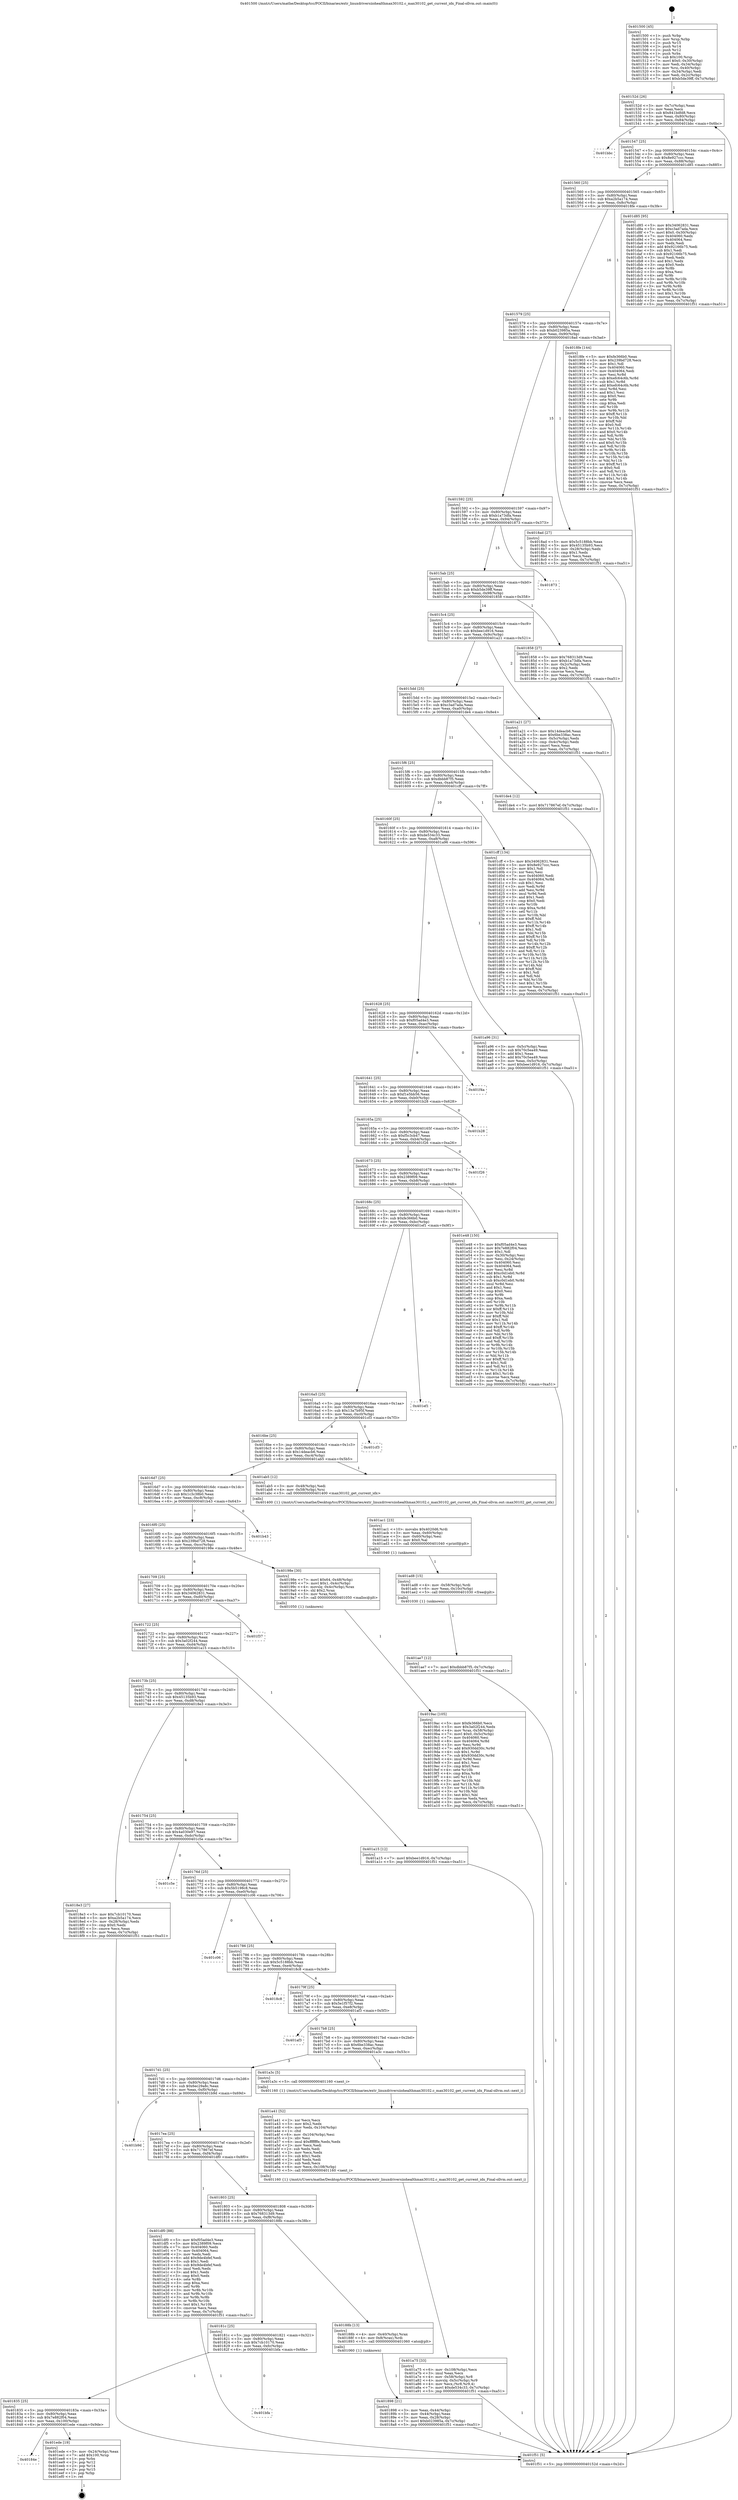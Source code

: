 digraph "0x401500" {
  label = "0x401500 (/mnt/c/Users/mathe/Desktop/tcc/POCII/binaries/extr_linuxdriversiiohealthmax30102.c_max30102_get_current_idx_Final-ollvm.out::main(0))"
  labelloc = "t"
  node[shape=record]

  Entry [label="",width=0.3,height=0.3,shape=circle,fillcolor=black,style=filled]
  "0x40152d" [label="{
     0x40152d [26]\l
     | [instrs]\l
     &nbsp;&nbsp;0x40152d \<+3\>: mov -0x7c(%rbp),%eax\l
     &nbsp;&nbsp;0x401530 \<+2\>: mov %eax,%ecx\l
     &nbsp;&nbsp;0x401532 \<+6\>: sub $0x841bdfd8,%ecx\l
     &nbsp;&nbsp;0x401538 \<+3\>: mov %eax,-0x80(%rbp)\l
     &nbsp;&nbsp;0x40153b \<+6\>: mov %ecx,-0x84(%rbp)\l
     &nbsp;&nbsp;0x401541 \<+6\>: je 0000000000401bbc \<main+0x6bc\>\l
  }"]
  "0x401bbc" [label="{
     0x401bbc\l
  }", style=dashed]
  "0x401547" [label="{
     0x401547 [25]\l
     | [instrs]\l
     &nbsp;&nbsp;0x401547 \<+5\>: jmp 000000000040154c \<main+0x4c\>\l
     &nbsp;&nbsp;0x40154c \<+3\>: mov -0x80(%rbp),%eax\l
     &nbsp;&nbsp;0x40154f \<+5\>: sub $0x8e927ccc,%eax\l
     &nbsp;&nbsp;0x401554 \<+6\>: mov %eax,-0x88(%rbp)\l
     &nbsp;&nbsp;0x40155a \<+6\>: je 0000000000401d85 \<main+0x885\>\l
  }"]
  Exit [label="",width=0.3,height=0.3,shape=circle,fillcolor=black,style=filled,peripheries=2]
  "0x401d85" [label="{
     0x401d85 [95]\l
     | [instrs]\l
     &nbsp;&nbsp;0x401d85 \<+5\>: mov $0x34062831,%eax\l
     &nbsp;&nbsp;0x401d8a \<+5\>: mov $0xc3ad7ada,%ecx\l
     &nbsp;&nbsp;0x401d8f \<+7\>: movl $0x0,-0x30(%rbp)\l
     &nbsp;&nbsp;0x401d96 \<+7\>: mov 0x404060,%edx\l
     &nbsp;&nbsp;0x401d9d \<+7\>: mov 0x404064,%esi\l
     &nbsp;&nbsp;0x401da4 \<+2\>: mov %edx,%edi\l
     &nbsp;&nbsp;0x401da6 \<+6\>: add $0x92166b75,%edi\l
     &nbsp;&nbsp;0x401dac \<+3\>: sub $0x1,%edi\l
     &nbsp;&nbsp;0x401daf \<+6\>: sub $0x92166b75,%edi\l
     &nbsp;&nbsp;0x401db5 \<+3\>: imul %edi,%edx\l
     &nbsp;&nbsp;0x401db8 \<+3\>: and $0x1,%edx\l
     &nbsp;&nbsp;0x401dbb \<+3\>: cmp $0x0,%edx\l
     &nbsp;&nbsp;0x401dbe \<+4\>: sete %r8b\l
     &nbsp;&nbsp;0x401dc2 \<+3\>: cmp $0xa,%esi\l
     &nbsp;&nbsp;0x401dc5 \<+4\>: setl %r9b\l
     &nbsp;&nbsp;0x401dc9 \<+3\>: mov %r8b,%r10b\l
     &nbsp;&nbsp;0x401dcc \<+3\>: and %r9b,%r10b\l
     &nbsp;&nbsp;0x401dcf \<+3\>: xor %r9b,%r8b\l
     &nbsp;&nbsp;0x401dd2 \<+3\>: or %r8b,%r10b\l
     &nbsp;&nbsp;0x401dd5 \<+4\>: test $0x1,%r10b\l
     &nbsp;&nbsp;0x401dd9 \<+3\>: cmovne %ecx,%eax\l
     &nbsp;&nbsp;0x401ddc \<+3\>: mov %eax,-0x7c(%rbp)\l
     &nbsp;&nbsp;0x401ddf \<+5\>: jmp 0000000000401f51 \<main+0xa51\>\l
  }"]
  "0x401560" [label="{
     0x401560 [25]\l
     | [instrs]\l
     &nbsp;&nbsp;0x401560 \<+5\>: jmp 0000000000401565 \<main+0x65\>\l
     &nbsp;&nbsp;0x401565 \<+3\>: mov -0x80(%rbp),%eax\l
     &nbsp;&nbsp;0x401568 \<+5\>: sub $0xa2b5a174,%eax\l
     &nbsp;&nbsp;0x40156d \<+6\>: mov %eax,-0x8c(%rbp)\l
     &nbsp;&nbsp;0x401573 \<+6\>: je 00000000004018fe \<main+0x3fe\>\l
  }"]
  "0x40184e" [label="{
     0x40184e\l
  }", style=dashed]
  "0x4018fe" [label="{
     0x4018fe [144]\l
     | [instrs]\l
     &nbsp;&nbsp;0x4018fe \<+5\>: mov $0xfe366b0,%eax\l
     &nbsp;&nbsp;0x401903 \<+5\>: mov $0x239bd728,%ecx\l
     &nbsp;&nbsp;0x401908 \<+2\>: mov $0x1,%dl\l
     &nbsp;&nbsp;0x40190a \<+7\>: mov 0x404060,%esi\l
     &nbsp;&nbsp;0x401911 \<+7\>: mov 0x404064,%edi\l
     &nbsp;&nbsp;0x401918 \<+3\>: mov %esi,%r8d\l
     &nbsp;&nbsp;0x40191b \<+7\>: sub $0xefc64c6b,%r8d\l
     &nbsp;&nbsp;0x401922 \<+4\>: sub $0x1,%r8d\l
     &nbsp;&nbsp;0x401926 \<+7\>: add $0xefc64c6b,%r8d\l
     &nbsp;&nbsp;0x40192d \<+4\>: imul %r8d,%esi\l
     &nbsp;&nbsp;0x401931 \<+3\>: and $0x1,%esi\l
     &nbsp;&nbsp;0x401934 \<+3\>: cmp $0x0,%esi\l
     &nbsp;&nbsp;0x401937 \<+4\>: sete %r9b\l
     &nbsp;&nbsp;0x40193b \<+3\>: cmp $0xa,%edi\l
     &nbsp;&nbsp;0x40193e \<+4\>: setl %r10b\l
     &nbsp;&nbsp;0x401942 \<+3\>: mov %r9b,%r11b\l
     &nbsp;&nbsp;0x401945 \<+4\>: xor $0xff,%r11b\l
     &nbsp;&nbsp;0x401949 \<+3\>: mov %r10b,%bl\l
     &nbsp;&nbsp;0x40194c \<+3\>: xor $0xff,%bl\l
     &nbsp;&nbsp;0x40194f \<+3\>: xor $0x0,%dl\l
     &nbsp;&nbsp;0x401952 \<+3\>: mov %r11b,%r14b\l
     &nbsp;&nbsp;0x401955 \<+4\>: and $0x0,%r14b\l
     &nbsp;&nbsp;0x401959 \<+3\>: and %dl,%r9b\l
     &nbsp;&nbsp;0x40195c \<+3\>: mov %bl,%r15b\l
     &nbsp;&nbsp;0x40195f \<+4\>: and $0x0,%r15b\l
     &nbsp;&nbsp;0x401963 \<+3\>: and %dl,%r10b\l
     &nbsp;&nbsp;0x401966 \<+3\>: or %r9b,%r14b\l
     &nbsp;&nbsp;0x401969 \<+3\>: or %r10b,%r15b\l
     &nbsp;&nbsp;0x40196c \<+3\>: xor %r15b,%r14b\l
     &nbsp;&nbsp;0x40196f \<+3\>: or %bl,%r11b\l
     &nbsp;&nbsp;0x401972 \<+4\>: xor $0xff,%r11b\l
     &nbsp;&nbsp;0x401976 \<+3\>: or $0x0,%dl\l
     &nbsp;&nbsp;0x401979 \<+3\>: and %dl,%r11b\l
     &nbsp;&nbsp;0x40197c \<+3\>: or %r11b,%r14b\l
     &nbsp;&nbsp;0x40197f \<+4\>: test $0x1,%r14b\l
     &nbsp;&nbsp;0x401983 \<+3\>: cmovne %ecx,%eax\l
     &nbsp;&nbsp;0x401986 \<+3\>: mov %eax,-0x7c(%rbp)\l
     &nbsp;&nbsp;0x401989 \<+5\>: jmp 0000000000401f51 \<main+0xa51\>\l
  }"]
  "0x401579" [label="{
     0x401579 [25]\l
     | [instrs]\l
     &nbsp;&nbsp;0x401579 \<+5\>: jmp 000000000040157e \<main+0x7e\>\l
     &nbsp;&nbsp;0x40157e \<+3\>: mov -0x80(%rbp),%eax\l
     &nbsp;&nbsp;0x401581 \<+5\>: sub $0xb023985a,%eax\l
     &nbsp;&nbsp;0x401586 \<+6\>: mov %eax,-0x90(%rbp)\l
     &nbsp;&nbsp;0x40158c \<+6\>: je 00000000004018ad \<main+0x3ad\>\l
  }"]
  "0x401ede" [label="{
     0x401ede [19]\l
     | [instrs]\l
     &nbsp;&nbsp;0x401ede \<+3\>: mov -0x24(%rbp),%eax\l
     &nbsp;&nbsp;0x401ee1 \<+7\>: add $0x100,%rsp\l
     &nbsp;&nbsp;0x401ee8 \<+1\>: pop %rbx\l
     &nbsp;&nbsp;0x401ee9 \<+2\>: pop %r12\l
     &nbsp;&nbsp;0x401eeb \<+2\>: pop %r14\l
     &nbsp;&nbsp;0x401eed \<+2\>: pop %r15\l
     &nbsp;&nbsp;0x401eef \<+1\>: pop %rbp\l
     &nbsp;&nbsp;0x401ef0 \<+1\>: ret\l
  }"]
  "0x4018ad" [label="{
     0x4018ad [27]\l
     | [instrs]\l
     &nbsp;&nbsp;0x4018ad \<+5\>: mov $0x5c5188bb,%eax\l
     &nbsp;&nbsp;0x4018b2 \<+5\>: mov $0x45135b93,%ecx\l
     &nbsp;&nbsp;0x4018b7 \<+3\>: mov -0x28(%rbp),%edx\l
     &nbsp;&nbsp;0x4018ba \<+3\>: cmp $0x1,%edx\l
     &nbsp;&nbsp;0x4018bd \<+3\>: cmovl %ecx,%eax\l
     &nbsp;&nbsp;0x4018c0 \<+3\>: mov %eax,-0x7c(%rbp)\l
     &nbsp;&nbsp;0x4018c3 \<+5\>: jmp 0000000000401f51 \<main+0xa51\>\l
  }"]
  "0x401592" [label="{
     0x401592 [25]\l
     | [instrs]\l
     &nbsp;&nbsp;0x401592 \<+5\>: jmp 0000000000401597 \<main+0x97\>\l
     &nbsp;&nbsp;0x401597 \<+3\>: mov -0x80(%rbp),%eax\l
     &nbsp;&nbsp;0x40159a \<+5\>: sub $0xb1a73dfa,%eax\l
     &nbsp;&nbsp;0x40159f \<+6\>: mov %eax,-0x94(%rbp)\l
     &nbsp;&nbsp;0x4015a5 \<+6\>: je 0000000000401873 \<main+0x373\>\l
  }"]
  "0x401835" [label="{
     0x401835 [25]\l
     | [instrs]\l
     &nbsp;&nbsp;0x401835 \<+5\>: jmp 000000000040183a \<main+0x33a\>\l
     &nbsp;&nbsp;0x40183a \<+3\>: mov -0x80(%rbp),%eax\l
     &nbsp;&nbsp;0x40183d \<+5\>: sub $0x7e882f04,%eax\l
     &nbsp;&nbsp;0x401842 \<+6\>: mov %eax,-0x100(%rbp)\l
     &nbsp;&nbsp;0x401848 \<+6\>: je 0000000000401ede \<main+0x9de\>\l
  }"]
  "0x401873" [label="{
     0x401873\l
  }", style=dashed]
  "0x4015ab" [label="{
     0x4015ab [25]\l
     | [instrs]\l
     &nbsp;&nbsp;0x4015ab \<+5\>: jmp 00000000004015b0 \<main+0xb0\>\l
     &nbsp;&nbsp;0x4015b0 \<+3\>: mov -0x80(%rbp),%eax\l
     &nbsp;&nbsp;0x4015b3 \<+5\>: sub $0xb5de39ff,%eax\l
     &nbsp;&nbsp;0x4015b8 \<+6\>: mov %eax,-0x98(%rbp)\l
     &nbsp;&nbsp;0x4015be \<+6\>: je 0000000000401858 \<main+0x358\>\l
  }"]
  "0x401bfa" [label="{
     0x401bfa\l
  }", style=dashed]
  "0x401858" [label="{
     0x401858 [27]\l
     | [instrs]\l
     &nbsp;&nbsp;0x401858 \<+5\>: mov $0x768313d9,%eax\l
     &nbsp;&nbsp;0x40185d \<+5\>: mov $0xb1a73dfa,%ecx\l
     &nbsp;&nbsp;0x401862 \<+3\>: mov -0x2c(%rbp),%edx\l
     &nbsp;&nbsp;0x401865 \<+3\>: cmp $0x2,%edx\l
     &nbsp;&nbsp;0x401868 \<+3\>: cmovne %ecx,%eax\l
     &nbsp;&nbsp;0x40186b \<+3\>: mov %eax,-0x7c(%rbp)\l
     &nbsp;&nbsp;0x40186e \<+5\>: jmp 0000000000401f51 \<main+0xa51\>\l
  }"]
  "0x4015c4" [label="{
     0x4015c4 [25]\l
     | [instrs]\l
     &nbsp;&nbsp;0x4015c4 \<+5\>: jmp 00000000004015c9 \<main+0xc9\>\l
     &nbsp;&nbsp;0x4015c9 \<+3\>: mov -0x80(%rbp),%eax\l
     &nbsp;&nbsp;0x4015cc \<+5\>: sub $0xbee1d916,%eax\l
     &nbsp;&nbsp;0x4015d1 \<+6\>: mov %eax,-0x9c(%rbp)\l
     &nbsp;&nbsp;0x4015d7 \<+6\>: je 0000000000401a21 \<main+0x521\>\l
  }"]
  "0x401f51" [label="{
     0x401f51 [5]\l
     | [instrs]\l
     &nbsp;&nbsp;0x401f51 \<+5\>: jmp 000000000040152d \<main+0x2d\>\l
  }"]
  "0x401500" [label="{
     0x401500 [45]\l
     | [instrs]\l
     &nbsp;&nbsp;0x401500 \<+1\>: push %rbp\l
     &nbsp;&nbsp;0x401501 \<+3\>: mov %rsp,%rbp\l
     &nbsp;&nbsp;0x401504 \<+2\>: push %r15\l
     &nbsp;&nbsp;0x401506 \<+2\>: push %r14\l
     &nbsp;&nbsp;0x401508 \<+2\>: push %r12\l
     &nbsp;&nbsp;0x40150a \<+1\>: push %rbx\l
     &nbsp;&nbsp;0x40150b \<+7\>: sub $0x100,%rsp\l
     &nbsp;&nbsp;0x401512 \<+7\>: movl $0x0,-0x30(%rbp)\l
     &nbsp;&nbsp;0x401519 \<+3\>: mov %edi,-0x34(%rbp)\l
     &nbsp;&nbsp;0x40151c \<+4\>: mov %rsi,-0x40(%rbp)\l
     &nbsp;&nbsp;0x401520 \<+3\>: mov -0x34(%rbp),%edi\l
     &nbsp;&nbsp;0x401523 \<+3\>: mov %edi,-0x2c(%rbp)\l
     &nbsp;&nbsp;0x401526 \<+7\>: movl $0xb5de39ff,-0x7c(%rbp)\l
  }"]
  "0x401ae7" [label="{
     0x401ae7 [12]\l
     | [instrs]\l
     &nbsp;&nbsp;0x401ae7 \<+7\>: movl $0xdbbb87f5,-0x7c(%rbp)\l
     &nbsp;&nbsp;0x401aee \<+5\>: jmp 0000000000401f51 \<main+0xa51\>\l
  }"]
  "0x401a21" [label="{
     0x401a21 [27]\l
     | [instrs]\l
     &nbsp;&nbsp;0x401a21 \<+5\>: mov $0x14deacb6,%eax\l
     &nbsp;&nbsp;0x401a26 \<+5\>: mov $0x6be338ac,%ecx\l
     &nbsp;&nbsp;0x401a2b \<+3\>: mov -0x5c(%rbp),%edx\l
     &nbsp;&nbsp;0x401a2e \<+3\>: cmp -0x4c(%rbp),%edx\l
     &nbsp;&nbsp;0x401a31 \<+3\>: cmovl %ecx,%eax\l
     &nbsp;&nbsp;0x401a34 \<+3\>: mov %eax,-0x7c(%rbp)\l
     &nbsp;&nbsp;0x401a37 \<+5\>: jmp 0000000000401f51 \<main+0xa51\>\l
  }"]
  "0x4015dd" [label="{
     0x4015dd [25]\l
     | [instrs]\l
     &nbsp;&nbsp;0x4015dd \<+5\>: jmp 00000000004015e2 \<main+0xe2\>\l
     &nbsp;&nbsp;0x4015e2 \<+3\>: mov -0x80(%rbp),%eax\l
     &nbsp;&nbsp;0x4015e5 \<+5\>: sub $0xc3ad7ada,%eax\l
     &nbsp;&nbsp;0x4015ea \<+6\>: mov %eax,-0xa0(%rbp)\l
     &nbsp;&nbsp;0x4015f0 \<+6\>: je 0000000000401de4 \<main+0x8e4\>\l
  }"]
  "0x401ad8" [label="{
     0x401ad8 [15]\l
     | [instrs]\l
     &nbsp;&nbsp;0x401ad8 \<+4\>: mov -0x58(%rbp),%rdi\l
     &nbsp;&nbsp;0x401adc \<+6\>: mov %eax,-0x10c(%rbp)\l
     &nbsp;&nbsp;0x401ae2 \<+5\>: call 0000000000401030 \<free@plt\>\l
     | [calls]\l
     &nbsp;&nbsp;0x401030 \{1\} (unknown)\l
  }"]
  "0x401de4" [label="{
     0x401de4 [12]\l
     | [instrs]\l
     &nbsp;&nbsp;0x401de4 \<+7\>: movl $0x717867ef,-0x7c(%rbp)\l
     &nbsp;&nbsp;0x401deb \<+5\>: jmp 0000000000401f51 \<main+0xa51\>\l
  }"]
  "0x4015f6" [label="{
     0x4015f6 [25]\l
     | [instrs]\l
     &nbsp;&nbsp;0x4015f6 \<+5\>: jmp 00000000004015fb \<main+0xfb\>\l
     &nbsp;&nbsp;0x4015fb \<+3\>: mov -0x80(%rbp),%eax\l
     &nbsp;&nbsp;0x4015fe \<+5\>: sub $0xdbbb87f5,%eax\l
     &nbsp;&nbsp;0x401603 \<+6\>: mov %eax,-0xa4(%rbp)\l
     &nbsp;&nbsp;0x401609 \<+6\>: je 0000000000401cff \<main+0x7ff\>\l
  }"]
  "0x401ac1" [label="{
     0x401ac1 [23]\l
     | [instrs]\l
     &nbsp;&nbsp;0x401ac1 \<+10\>: movabs $0x4020d6,%rdi\l
     &nbsp;&nbsp;0x401acb \<+3\>: mov %eax,-0x60(%rbp)\l
     &nbsp;&nbsp;0x401ace \<+3\>: mov -0x60(%rbp),%esi\l
     &nbsp;&nbsp;0x401ad1 \<+2\>: mov $0x0,%al\l
     &nbsp;&nbsp;0x401ad3 \<+5\>: call 0000000000401040 \<printf@plt\>\l
     | [calls]\l
     &nbsp;&nbsp;0x401040 \{1\} (unknown)\l
  }"]
  "0x401cff" [label="{
     0x401cff [134]\l
     | [instrs]\l
     &nbsp;&nbsp;0x401cff \<+5\>: mov $0x34062831,%eax\l
     &nbsp;&nbsp;0x401d04 \<+5\>: mov $0x8e927ccc,%ecx\l
     &nbsp;&nbsp;0x401d09 \<+2\>: mov $0x1,%dl\l
     &nbsp;&nbsp;0x401d0b \<+2\>: xor %esi,%esi\l
     &nbsp;&nbsp;0x401d0d \<+7\>: mov 0x404060,%edi\l
     &nbsp;&nbsp;0x401d14 \<+8\>: mov 0x404064,%r8d\l
     &nbsp;&nbsp;0x401d1c \<+3\>: sub $0x1,%esi\l
     &nbsp;&nbsp;0x401d1f \<+3\>: mov %edi,%r9d\l
     &nbsp;&nbsp;0x401d22 \<+3\>: add %esi,%r9d\l
     &nbsp;&nbsp;0x401d25 \<+4\>: imul %r9d,%edi\l
     &nbsp;&nbsp;0x401d29 \<+3\>: and $0x1,%edi\l
     &nbsp;&nbsp;0x401d2c \<+3\>: cmp $0x0,%edi\l
     &nbsp;&nbsp;0x401d2f \<+4\>: sete %r10b\l
     &nbsp;&nbsp;0x401d33 \<+4\>: cmp $0xa,%r8d\l
     &nbsp;&nbsp;0x401d37 \<+4\>: setl %r11b\l
     &nbsp;&nbsp;0x401d3b \<+3\>: mov %r10b,%bl\l
     &nbsp;&nbsp;0x401d3e \<+3\>: xor $0xff,%bl\l
     &nbsp;&nbsp;0x401d41 \<+3\>: mov %r11b,%r14b\l
     &nbsp;&nbsp;0x401d44 \<+4\>: xor $0xff,%r14b\l
     &nbsp;&nbsp;0x401d48 \<+3\>: xor $0x1,%dl\l
     &nbsp;&nbsp;0x401d4b \<+3\>: mov %bl,%r15b\l
     &nbsp;&nbsp;0x401d4e \<+4\>: and $0xff,%r15b\l
     &nbsp;&nbsp;0x401d52 \<+3\>: and %dl,%r10b\l
     &nbsp;&nbsp;0x401d55 \<+3\>: mov %r14b,%r12b\l
     &nbsp;&nbsp;0x401d58 \<+4\>: and $0xff,%r12b\l
     &nbsp;&nbsp;0x401d5c \<+3\>: and %dl,%r11b\l
     &nbsp;&nbsp;0x401d5f \<+3\>: or %r10b,%r15b\l
     &nbsp;&nbsp;0x401d62 \<+3\>: or %r11b,%r12b\l
     &nbsp;&nbsp;0x401d65 \<+3\>: xor %r12b,%r15b\l
     &nbsp;&nbsp;0x401d68 \<+3\>: or %r14b,%bl\l
     &nbsp;&nbsp;0x401d6b \<+3\>: xor $0xff,%bl\l
     &nbsp;&nbsp;0x401d6e \<+3\>: or $0x1,%dl\l
     &nbsp;&nbsp;0x401d71 \<+2\>: and %dl,%bl\l
     &nbsp;&nbsp;0x401d73 \<+3\>: or %bl,%r15b\l
     &nbsp;&nbsp;0x401d76 \<+4\>: test $0x1,%r15b\l
     &nbsp;&nbsp;0x401d7a \<+3\>: cmovne %ecx,%eax\l
     &nbsp;&nbsp;0x401d7d \<+3\>: mov %eax,-0x7c(%rbp)\l
     &nbsp;&nbsp;0x401d80 \<+5\>: jmp 0000000000401f51 \<main+0xa51\>\l
  }"]
  "0x40160f" [label="{
     0x40160f [25]\l
     | [instrs]\l
     &nbsp;&nbsp;0x40160f \<+5\>: jmp 0000000000401614 \<main+0x114\>\l
     &nbsp;&nbsp;0x401614 \<+3\>: mov -0x80(%rbp),%eax\l
     &nbsp;&nbsp;0x401617 \<+5\>: sub $0xde534c33,%eax\l
     &nbsp;&nbsp;0x40161c \<+6\>: mov %eax,-0xa8(%rbp)\l
     &nbsp;&nbsp;0x401622 \<+6\>: je 0000000000401a96 \<main+0x596\>\l
  }"]
  "0x401a75" [label="{
     0x401a75 [33]\l
     | [instrs]\l
     &nbsp;&nbsp;0x401a75 \<+6\>: mov -0x108(%rbp),%ecx\l
     &nbsp;&nbsp;0x401a7b \<+3\>: imul %eax,%ecx\l
     &nbsp;&nbsp;0x401a7e \<+4\>: mov -0x58(%rbp),%r8\l
     &nbsp;&nbsp;0x401a82 \<+4\>: movslq -0x5c(%rbp),%r9\l
     &nbsp;&nbsp;0x401a86 \<+4\>: mov %ecx,(%r8,%r9,4)\l
     &nbsp;&nbsp;0x401a8a \<+7\>: movl $0xde534c33,-0x7c(%rbp)\l
     &nbsp;&nbsp;0x401a91 \<+5\>: jmp 0000000000401f51 \<main+0xa51\>\l
  }"]
  "0x401a96" [label="{
     0x401a96 [31]\l
     | [instrs]\l
     &nbsp;&nbsp;0x401a96 \<+3\>: mov -0x5c(%rbp),%eax\l
     &nbsp;&nbsp;0x401a99 \<+5\>: sub $0x70c5ea49,%eax\l
     &nbsp;&nbsp;0x401a9e \<+3\>: add $0x1,%eax\l
     &nbsp;&nbsp;0x401aa1 \<+5\>: add $0x70c5ea49,%eax\l
     &nbsp;&nbsp;0x401aa6 \<+3\>: mov %eax,-0x5c(%rbp)\l
     &nbsp;&nbsp;0x401aa9 \<+7\>: movl $0xbee1d916,-0x7c(%rbp)\l
     &nbsp;&nbsp;0x401ab0 \<+5\>: jmp 0000000000401f51 \<main+0xa51\>\l
  }"]
  "0x401628" [label="{
     0x401628 [25]\l
     | [instrs]\l
     &nbsp;&nbsp;0x401628 \<+5\>: jmp 000000000040162d \<main+0x12d\>\l
     &nbsp;&nbsp;0x40162d \<+3\>: mov -0x80(%rbp),%eax\l
     &nbsp;&nbsp;0x401630 \<+5\>: sub $0xf05ad4e3,%eax\l
     &nbsp;&nbsp;0x401635 \<+6\>: mov %eax,-0xac(%rbp)\l
     &nbsp;&nbsp;0x40163b \<+6\>: je 0000000000401f4a \<main+0xa4a\>\l
  }"]
  "0x401a41" [label="{
     0x401a41 [52]\l
     | [instrs]\l
     &nbsp;&nbsp;0x401a41 \<+2\>: xor %ecx,%ecx\l
     &nbsp;&nbsp;0x401a43 \<+5\>: mov $0x2,%edx\l
     &nbsp;&nbsp;0x401a48 \<+6\>: mov %edx,-0x104(%rbp)\l
     &nbsp;&nbsp;0x401a4e \<+1\>: cltd\l
     &nbsp;&nbsp;0x401a4f \<+6\>: mov -0x104(%rbp),%esi\l
     &nbsp;&nbsp;0x401a55 \<+2\>: idiv %esi\l
     &nbsp;&nbsp;0x401a57 \<+6\>: imul $0xfffffffe,%edx,%edx\l
     &nbsp;&nbsp;0x401a5d \<+2\>: mov %ecx,%edi\l
     &nbsp;&nbsp;0x401a5f \<+2\>: sub %edx,%edi\l
     &nbsp;&nbsp;0x401a61 \<+2\>: mov %ecx,%edx\l
     &nbsp;&nbsp;0x401a63 \<+3\>: sub $0x1,%edx\l
     &nbsp;&nbsp;0x401a66 \<+2\>: add %edx,%edi\l
     &nbsp;&nbsp;0x401a68 \<+2\>: sub %edi,%ecx\l
     &nbsp;&nbsp;0x401a6a \<+6\>: mov %ecx,-0x108(%rbp)\l
     &nbsp;&nbsp;0x401a70 \<+5\>: call 0000000000401160 \<next_i\>\l
     | [calls]\l
     &nbsp;&nbsp;0x401160 \{1\} (/mnt/c/Users/mathe/Desktop/tcc/POCII/binaries/extr_linuxdriversiiohealthmax30102.c_max30102_get_current_idx_Final-ollvm.out::next_i)\l
  }"]
  "0x401f4a" [label="{
     0x401f4a\l
  }", style=dashed]
  "0x401641" [label="{
     0x401641 [25]\l
     | [instrs]\l
     &nbsp;&nbsp;0x401641 \<+5\>: jmp 0000000000401646 \<main+0x146\>\l
     &nbsp;&nbsp;0x401646 \<+3\>: mov -0x80(%rbp),%eax\l
     &nbsp;&nbsp;0x401649 \<+5\>: sub $0xf1e5bb56,%eax\l
     &nbsp;&nbsp;0x40164e \<+6\>: mov %eax,-0xb0(%rbp)\l
     &nbsp;&nbsp;0x401654 \<+6\>: je 0000000000401b28 \<main+0x628\>\l
  }"]
  "0x4019ac" [label="{
     0x4019ac [105]\l
     | [instrs]\l
     &nbsp;&nbsp;0x4019ac \<+5\>: mov $0xfe366b0,%ecx\l
     &nbsp;&nbsp;0x4019b1 \<+5\>: mov $0x3a02f244,%edx\l
     &nbsp;&nbsp;0x4019b6 \<+4\>: mov %rax,-0x58(%rbp)\l
     &nbsp;&nbsp;0x4019ba \<+7\>: movl $0x0,-0x5c(%rbp)\l
     &nbsp;&nbsp;0x4019c1 \<+7\>: mov 0x404060,%esi\l
     &nbsp;&nbsp;0x4019c8 \<+8\>: mov 0x404064,%r8d\l
     &nbsp;&nbsp;0x4019d0 \<+3\>: mov %esi,%r9d\l
     &nbsp;&nbsp;0x4019d3 \<+7\>: add $0x930dd30c,%r9d\l
     &nbsp;&nbsp;0x4019da \<+4\>: sub $0x1,%r9d\l
     &nbsp;&nbsp;0x4019de \<+7\>: sub $0x930dd30c,%r9d\l
     &nbsp;&nbsp;0x4019e5 \<+4\>: imul %r9d,%esi\l
     &nbsp;&nbsp;0x4019e9 \<+3\>: and $0x1,%esi\l
     &nbsp;&nbsp;0x4019ec \<+3\>: cmp $0x0,%esi\l
     &nbsp;&nbsp;0x4019ef \<+4\>: sete %r10b\l
     &nbsp;&nbsp;0x4019f3 \<+4\>: cmp $0xa,%r8d\l
     &nbsp;&nbsp;0x4019f7 \<+4\>: setl %r11b\l
     &nbsp;&nbsp;0x4019fb \<+3\>: mov %r10b,%bl\l
     &nbsp;&nbsp;0x4019fe \<+3\>: and %r11b,%bl\l
     &nbsp;&nbsp;0x401a01 \<+3\>: xor %r11b,%r10b\l
     &nbsp;&nbsp;0x401a04 \<+3\>: or %r10b,%bl\l
     &nbsp;&nbsp;0x401a07 \<+3\>: test $0x1,%bl\l
     &nbsp;&nbsp;0x401a0a \<+3\>: cmovne %edx,%ecx\l
     &nbsp;&nbsp;0x401a0d \<+3\>: mov %ecx,-0x7c(%rbp)\l
     &nbsp;&nbsp;0x401a10 \<+5\>: jmp 0000000000401f51 \<main+0xa51\>\l
  }"]
  "0x401b28" [label="{
     0x401b28\l
  }", style=dashed]
  "0x40165a" [label="{
     0x40165a [25]\l
     | [instrs]\l
     &nbsp;&nbsp;0x40165a \<+5\>: jmp 000000000040165f \<main+0x15f\>\l
     &nbsp;&nbsp;0x40165f \<+3\>: mov -0x80(%rbp),%eax\l
     &nbsp;&nbsp;0x401662 \<+5\>: sub $0xf5c3cb47,%eax\l
     &nbsp;&nbsp;0x401667 \<+6\>: mov %eax,-0xb4(%rbp)\l
     &nbsp;&nbsp;0x40166d \<+6\>: je 0000000000401f26 \<main+0xa26\>\l
  }"]
  "0x401898" [label="{
     0x401898 [21]\l
     | [instrs]\l
     &nbsp;&nbsp;0x401898 \<+3\>: mov %eax,-0x44(%rbp)\l
     &nbsp;&nbsp;0x40189b \<+3\>: mov -0x44(%rbp),%eax\l
     &nbsp;&nbsp;0x40189e \<+3\>: mov %eax,-0x28(%rbp)\l
     &nbsp;&nbsp;0x4018a1 \<+7\>: movl $0xb023985a,-0x7c(%rbp)\l
     &nbsp;&nbsp;0x4018a8 \<+5\>: jmp 0000000000401f51 \<main+0xa51\>\l
  }"]
  "0x401f26" [label="{
     0x401f26\l
  }", style=dashed]
  "0x401673" [label="{
     0x401673 [25]\l
     | [instrs]\l
     &nbsp;&nbsp;0x401673 \<+5\>: jmp 0000000000401678 \<main+0x178\>\l
     &nbsp;&nbsp;0x401678 \<+3\>: mov -0x80(%rbp),%eax\l
     &nbsp;&nbsp;0x40167b \<+5\>: sub $0x2389f09,%eax\l
     &nbsp;&nbsp;0x401680 \<+6\>: mov %eax,-0xb8(%rbp)\l
     &nbsp;&nbsp;0x401686 \<+6\>: je 0000000000401e48 \<main+0x948\>\l
  }"]
  "0x40181c" [label="{
     0x40181c [25]\l
     | [instrs]\l
     &nbsp;&nbsp;0x40181c \<+5\>: jmp 0000000000401821 \<main+0x321\>\l
     &nbsp;&nbsp;0x401821 \<+3\>: mov -0x80(%rbp),%eax\l
     &nbsp;&nbsp;0x401824 \<+5\>: sub $0x7cb10170,%eax\l
     &nbsp;&nbsp;0x401829 \<+6\>: mov %eax,-0xfc(%rbp)\l
     &nbsp;&nbsp;0x40182f \<+6\>: je 0000000000401bfa \<main+0x6fa\>\l
  }"]
  "0x401e48" [label="{
     0x401e48 [150]\l
     | [instrs]\l
     &nbsp;&nbsp;0x401e48 \<+5\>: mov $0xf05ad4e3,%eax\l
     &nbsp;&nbsp;0x401e4d \<+5\>: mov $0x7e882f04,%ecx\l
     &nbsp;&nbsp;0x401e52 \<+2\>: mov $0x1,%dl\l
     &nbsp;&nbsp;0x401e54 \<+3\>: mov -0x30(%rbp),%esi\l
     &nbsp;&nbsp;0x401e57 \<+3\>: mov %esi,-0x24(%rbp)\l
     &nbsp;&nbsp;0x401e5a \<+7\>: mov 0x404060,%esi\l
     &nbsp;&nbsp;0x401e61 \<+7\>: mov 0x404064,%edi\l
     &nbsp;&nbsp;0x401e68 \<+3\>: mov %esi,%r8d\l
     &nbsp;&nbsp;0x401e6b \<+7\>: add $0xc0d1eb0,%r8d\l
     &nbsp;&nbsp;0x401e72 \<+4\>: sub $0x1,%r8d\l
     &nbsp;&nbsp;0x401e76 \<+7\>: sub $0xc0d1eb0,%r8d\l
     &nbsp;&nbsp;0x401e7d \<+4\>: imul %r8d,%esi\l
     &nbsp;&nbsp;0x401e81 \<+3\>: and $0x1,%esi\l
     &nbsp;&nbsp;0x401e84 \<+3\>: cmp $0x0,%esi\l
     &nbsp;&nbsp;0x401e87 \<+4\>: sete %r9b\l
     &nbsp;&nbsp;0x401e8b \<+3\>: cmp $0xa,%edi\l
     &nbsp;&nbsp;0x401e8e \<+4\>: setl %r10b\l
     &nbsp;&nbsp;0x401e92 \<+3\>: mov %r9b,%r11b\l
     &nbsp;&nbsp;0x401e95 \<+4\>: xor $0xff,%r11b\l
     &nbsp;&nbsp;0x401e99 \<+3\>: mov %r10b,%bl\l
     &nbsp;&nbsp;0x401e9c \<+3\>: xor $0xff,%bl\l
     &nbsp;&nbsp;0x401e9f \<+3\>: xor $0x1,%dl\l
     &nbsp;&nbsp;0x401ea2 \<+3\>: mov %r11b,%r14b\l
     &nbsp;&nbsp;0x401ea5 \<+4\>: and $0xff,%r14b\l
     &nbsp;&nbsp;0x401ea9 \<+3\>: and %dl,%r9b\l
     &nbsp;&nbsp;0x401eac \<+3\>: mov %bl,%r15b\l
     &nbsp;&nbsp;0x401eaf \<+4\>: and $0xff,%r15b\l
     &nbsp;&nbsp;0x401eb3 \<+3\>: and %dl,%r10b\l
     &nbsp;&nbsp;0x401eb6 \<+3\>: or %r9b,%r14b\l
     &nbsp;&nbsp;0x401eb9 \<+3\>: or %r10b,%r15b\l
     &nbsp;&nbsp;0x401ebc \<+3\>: xor %r15b,%r14b\l
     &nbsp;&nbsp;0x401ebf \<+3\>: or %bl,%r11b\l
     &nbsp;&nbsp;0x401ec2 \<+4\>: xor $0xff,%r11b\l
     &nbsp;&nbsp;0x401ec6 \<+3\>: or $0x1,%dl\l
     &nbsp;&nbsp;0x401ec9 \<+3\>: and %dl,%r11b\l
     &nbsp;&nbsp;0x401ecc \<+3\>: or %r11b,%r14b\l
     &nbsp;&nbsp;0x401ecf \<+4\>: test $0x1,%r14b\l
     &nbsp;&nbsp;0x401ed3 \<+3\>: cmovne %ecx,%eax\l
     &nbsp;&nbsp;0x401ed6 \<+3\>: mov %eax,-0x7c(%rbp)\l
     &nbsp;&nbsp;0x401ed9 \<+5\>: jmp 0000000000401f51 \<main+0xa51\>\l
  }"]
  "0x40168c" [label="{
     0x40168c [25]\l
     | [instrs]\l
     &nbsp;&nbsp;0x40168c \<+5\>: jmp 0000000000401691 \<main+0x191\>\l
     &nbsp;&nbsp;0x401691 \<+3\>: mov -0x80(%rbp),%eax\l
     &nbsp;&nbsp;0x401694 \<+5\>: sub $0xfe366b0,%eax\l
     &nbsp;&nbsp;0x401699 \<+6\>: mov %eax,-0xbc(%rbp)\l
     &nbsp;&nbsp;0x40169f \<+6\>: je 0000000000401ef1 \<main+0x9f1\>\l
  }"]
  "0x40188b" [label="{
     0x40188b [13]\l
     | [instrs]\l
     &nbsp;&nbsp;0x40188b \<+4\>: mov -0x40(%rbp),%rax\l
     &nbsp;&nbsp;0x40188f \<+4\>: mov 0x8(%rax),%rdi\l
     &nbsp;&nbsp;0x401893 \<+5\>: call 0000000000401060 \<atoi@plt\>\l
     | [calls]\l
     &nbsp;&nbsp;0x401060 \{1\} (unknown)\l
  }"]
  "0x401ef1" [label="{
     0x401ef1\l
  }", style=dashed]
  "0x4016a5" [label="{
     0x4016a5 [25]\l
     | [instrs]\l
     &nbsp;&nbsp;0x4016a5 \<+5\>: jmp 00000000004016aa \<main+0x1aa\>\l
     &nbsp;&nbsp;0x4016aa \<+3\>: mov -0x80(%rbp),%eax\l
     &nbsp;&nbsp;0x4016ad \<+5\>: sub $0x13a7b95f,%eax\l
     &nbsp;&nbsp;0x4016b2 \<+6\>: mov %eax,-0xc0(%rbp)\l
     &nbsp;&nbsp;0x4016b8 \<+6\>: je 0000000000401cf3 \<main+0x7f3\>\l
  }"]
  "0x401803" [label="{
     0x401803 [25]\l
     | [instrs]\l
     &nbsp;&nbsp;0x401803 \<+5\>: jmp 0000000000401808 \<main+0x308\>\l
     &nbsp;&nbsp;0x401808 \<+3\>: mov -0x80(%rbp),%eax\l
     &nbsp;&nbsp;0x40180b \<+5\>: sub $0x768313d9,%eax\l
     &nbsp;&nbsp;0x401810 \<+6\>: mov %eax,-0xf8(%rbp)\l
     &nbsp;&nbsp;0x401816 \<+6\>: je 000000000040188b \<main+0x38b\>\l
  }"]
  "0x401cf3" [label="{
     0x401cf3\l
  }", style=dashed]
  "0x4016be" [label="{
     0x4016be [25]\l
     | [instrs]\l
     &nbsp;&nbsp;0x4016be \<+5\>: jmp 00000000004016c3 \<main+0x1c3\>\l
     &nbsp;&nbsp;0x4016c3 \<+3\>: mov -0x80(%rbp),%eax\l
     &nbsp;&nbsp;0x4016c6 \<+5\>: sub $0x14deacb6,%eax\l
     &nbsp;&nbsp;0x4016cb \<+6\>: mov %eax,-0xc4(%rbp)\l
     &nbsp;&nbsp;0x4016d1 \<+6\>: je 0000000000401ab5 \<main+0x5b5\>\l
  }"]
  "0x401df0" [label="{
     0x401df0 [88]\l
     | [instrs]\l
     &nbsp;&nbsp;0x401df0 \<+5\>: mov $0xf05ad4e3,%eax\l
     &nbsp;&nbsp;0x401df5 \<+5\>: mov $0x2389f09,%ecx\l
     &nbsp;&nbsp;0x401dfa \<+7\>: mov 0x404060,%edx\l
     &nbsp;&nbsp;0x401e01 \<+7\>: mov 0x404064,%esi\l
     &nbsp;&nbsp;0x401e08 \<+2\>: mov %edx,%edi\l
     &nbsp;&nbsp;0x401e0a \<+6\>: add $0x9de4bfef,%edi\l
     &nbsp;&nbsp;0x401e10 \<+3\>: sub $0x1,%edi\l
     &nbsp;&nbsp;0x401e13 \<+6\>: sub $0x9de4bfef,%edi\l
     &nbsp;&nbsp;0x401e19 \<+3\>: imul %edi,%edx\l
     &nbsp;&nbsp;0x401e1c \<+3\>: and $0x1,%edx\l
     &nbsp;&nbsp;0x401e1f \<+3\>: cmp $0x0,%edx\l
     &nbsp;&nbsp;0x401e22 \<+4\>: sete %r8b\l
     &nbsp;&nbsp;0x401e26 \<+3\>: cmp $0xa,%esi\l
     &nbsp;&nbsp;0x401e29 \<+4\>: setl %r9b\l
     &nbsp;&nbsp;0x401e2d \<+3\>: mov %r8b,%r10b\l
     &nbsp;&nbsp;0x401e30 \<+3\>: and %r9b,%r10b\l
     &nbsp;&nbsp;0x401e33 \<+3\>: xor %r9b,%r8b\l
     &nbsp;&nbsp;0x401e36 \<+3\>: or %r8b,%r10b\l
     &nbsp;&nbsp;0x401e39 \<+4\>: test $0x1,%r10b\l
     &nbsp;&nbsp;0x401e3d \<+3\>: cmovne %ecx,%eax\l
     &nbsp;&nbsp;0x401e40 \<+3\>: mov %eax,-0x7c(%rbp)\l
     &nbsp;&nbsp;0x401e43 \<+5\>: jmp 0000000000401f51 \<main+0xa51\>\l
  }"]
  "0x401ab5" [label="{
     0x401ab5 [12]\l
     | [instrs]\l
     &nbsp;&nbsp;0x401ab5 \<+3\>: mov -0x48(%rbp),%edi\l
     &nbsp;&nbsp;0x401ab8 \<+4\>: mov -0x58(%rbp),%rsi\l
     &nbsp;&nbsp;0x401abc \<+5\>: call 0000000000401400 \<max30102_get_current_idx\>\l
     | [calls]\l
     &nbsp;&nbsp;0x401400 \{1\} (/mnt/c/Users/mathe/Desktop/tcc/POCII/binaries/extr_linuxdriversiiohealthmax30102.c_max30102_get_current_idx_Final-ollvm.out::max30102_get_current_idx)\l
  }"]
  "0x4016d7" [label="{
     0x4016d7 [25]\l
     | [instrs]\l
     &nbsp;&nbsp;0x4016d7 \<+5\>: jmp 00000000004016dc \<main+0x1dc\>\l
     &nbsp;&nbsp;0x4016dc \<+3\>: mov -0x80(%rbp),%eax\l
     &nbsp;&nbsp;0x4016df \<+5\>: sub $0x1c3c38b0,%eax\l
     &nbsp;&nbsp;0x4016e4 \<+6\>: mov %eax,-0xc8(%rbp)\l
     &nbsp;&nbsp;0x4016ea \<+6\>: je 0000000000401b43 \<main+0x643\>\l
  }"]
  "0x4017ea" [label="{
     0x4017ea [25]\l
     | [instrs]\l
     &nbsp;&nbsp;0x4017ea \<+5\>: jmp 00000000004017ef \<main+0x2ef\>\l
     &nbsp;&nbsp;0x4017ef \<+3\>: mov -0x80(%rbp),%eax\l
     &nbsp;&nbsp;0x4017f2 \<+5\>: sub $0x717867ef,%eax\l
     &nbsp;&nbsp;0x4017f7 \<+6\>: mov %eax,-0xf4(%rbp)\l
     &nbsp;&nbsp;0x4017fd \<+6\>: je 0000000000401df0 \<main+0x8f0\>\l
  }"]
  "0x401b43" [label="{
     0x401b43\l
  }", style=dashed]
  "0x4016f0" [label="{
     0x4016f0 [25]\l
     | [instrs]\l
     &nbsp;&nbsp;0x4016f0 \<+5\>: jmp 00000000004016f5 \<main+0x1f5\>\l
     &nbsp;&nbsp;0x4016f5 \<+3\>: mov -0x80(%rbp),%eax\l
     &nbsp;&nbsp;0x4016f8 \<+5\>: sub $0x239bd728,%eax\l
     &nbsp;&nbsp;0x4016fd \<+6\>: mov %eax,-0xcc(%rbp)\l
     &nbsp;&nbsp;0x401703 \<+6\>: je 000000000040198e \<main+0x48e\>\l
  }"]
  "0x401b9d" [label="{
     0x401b9d\l
  }", style=dashed]
  "0x40198e" [label="{
     0x40198e [30]\l
     | [instrs]\l
     &nbsp;&nbsp;0x40198e \<+7\>: movl $0x64,-0x48(%rbp)\l
     &nbsp;&nbsp;0x401995 \<+7\>: movl $0x1,-0x4c(%rbp)\l
     &nbsp;&nbsp;0x40199c \<+4\>: movslq -0x4c(%rbp),%rax\l
     &nbsp;&nbsp;0x4019a0 \<+4\>: shl $0x2,%rax\l
     &nbsp;&nbsp;0x4019a4 \<+3\>: mov %rax,%rdi\l
     &nbsp;&nbsp;0x4019a7 \<+5\>: call 0000000000401050 \<malloc@plt\>\l
     | [calls]\l
     &nbsp;&nbsp;0x401050 \{1\} (unknown)\l
  }"]
  "0x401709" [label="{
     0x401709 [25]\l
     | [instrs]\l
     &nbsp;&nbsp;0x401709 \<+5\>: jmp 000000000040170e \<main+0x20e\>\l
     &nbsp;&nbsp;0x40170e \<+3\>: mov -0x80(%rbp),%eax\l
     &nbsp;&nbsp;0x401711 \<+5\>: sub $0x34062831,%eax\l
     &nbsp;&nbsp;0x401716 \<+6\>: mov %eax,-0xd0(%rbp)\l
     &nbsp;&nbsp;0x40171c \<+6\>: je 0000000000401f37 \<main+0xa37\>\l
  }"]
  "0x4017d1" [label="{
     0x4017d1 [25]\l
     | [instrs]\l
     &nbsp;&nbsp;0x4017d1 \<+5\>: jmp 00000000004017d6 \<main+0x2d6\>\l
     &nbsp;&nbsp;0x4017d6 \<+3\>: mov -0x80(%rbp),%eax\l
     &nbsp;&nbsp;0x4017d9 \<+5\>: sub $0x6ec29a8c,%eax\l
     &nbsp;&nbsp;0x4017de \<+6\>: mov %eax,-0xf0(%rbp)\l
     &nbsp;&nbsp;0x4017e4 \<+6\>: je 0000000000401b9d \<main+0x69d\>\l
  }"]
  "0x401f37" [label="{
     0x401f37\l
  }", style=dashed]
  "0x401722" [label="{
     0x401722 [25]\l
     | [instrs]\l
     &nbsp;&nbsp;0x401722 \<+5\>: jmp 0000000000401727 \<main+0x227\>\l
     &nbsp;&nbsp;0x401727 \<+3\>: mov -0x80(%rbp),%eax\l
     &nbsp;&nbsp;0x40172a \<+5\>: sub $0x3a02f244,%eax\l
     &nbsp;&nbsp;0x40172f \<+6\>: mov %eax,-0xd4(%rbp)\l
     &nbsp;&nbsp;0x401735 \<+6\>: je 0000000000401a15 \<main+0x515\>\l
  }"]
  "0x401a3c" [label="{
     0x401a3c [5]\l
     | [instrs]\l
     &nbsp;&nbsp;0x401a3c \<+5\>: call 0000000000401160 \<next_i\>\l
     | [calls]\l
     &nbsp;&nbsp;0x401160 \{1\} (/mnt/c/Users/mathe/Desktop/tcc/POCII/binaries/extr_linuxdriversiiohealthmax30102.c_max30102_get_current_idx_Final-ollvm.out::next_i)\l
  }"]
  "0x401a15" [label="{
     0x401a15 [12]\l
     | [instrs]\l
     &nbsp;&nbsp;0x401a15 \<+7\>: movl $0xbee1d916,-0x7c(%rbp)\l
     &nbsp;&nbsp;0x401a1c \<+5\>: jmp 0000000000401f51 \<main+0xa51\>\l
  }"]
  "0x40173b" [label="{
     0x40173b [25]\l
     | [instrs]\l
     &nbsp;&nbsp;0x40173b \<+5\>: jmp 0000000000401740 \<main+0x240\>\l
     &nbsp;&nbsp;0x401740 \<+3\>: mov -0x80(%rbp),%eax\l
     &nbsp;&nbsp;0x401743 \<+5\>: sub $0x45135b93,%eax\l
     &nbsp;&nbsp;0x401748 \<+6\>: mov %eax,-0xd8(%rbp)\l
     &nbsp;&nbsp;0x40174e \<+6\>: je 00000000004018e3 \<main+0x3e3\>\l
  }"]
  "0x4017b8" [label="{
     0x4017b8 [25]\l
     | [instrs]\l
     &nbsp;&nbsp;0x4017b8 \<+5\>: jmp 00000000004017bd \<main+0x2bd\>\l
     &nbsp;&nbsp;0x4017bd \<+3\>: mov -0x80(%rbp),%eax\l
     &nbsp;&nbsp;0x4017c0 \<+5\>: sub $0x6be338ac,%eax\l
     &nbsp;&nbsp;0x4017c5 \<+6\>: mov %eax,-0xec(%rbp)\l
     &nbsp;&nbsp;0x4017cb \<+6\>: je 0000000000401a3c \<main+0x53c\>\l
  }"]
  "0x4018e3" [label="{
     0x4018e3 [27]\l
     | [instrs]\l
     &nbsp;&nbsp;0x4018e3 \<+5\>: mov $0x7cb10170,%eax\l
     &nbsp;&nbsp;0x4018e8 \<+5\>: mov $0xa2b5a174,%ecx\l
     &nbsp;&nbsp;0x4018ed \<+3\>: mov -0x28(%rbp),%edx\l
     &nbsp;&nbsp;0x4018f0 \<+3\>: cmp $0x0,%edx\l
     &nbsp;&nbsp;0x4018f3 \<+3\>: cmove %ecx,%eax\l
     &nbsp;&nbsp;0x4018f6 \<+3\>: mov %eax,-0x7c(%rbp)\l
     &nbsp;&nbsp;0x4018f9 \<+5\>: jmp 0000000000401f51 \<main+0xa51\>\l
  }"]
  "0x401754" [label="{
     0x401754 [25]\l
     | [instrs]\l
     &nbsp;&nbsp;0x401754 \<+5\>: jmp 0000000000401759 \<main+0x259\>\l
     &nbsp;&nbsp;0x401759 \<+3\>: mov -0x80(%rbp),%eax\l
     &nbsp;&nbsp;0x40175c \<+5\>: sub $0x4a030e97,%eax\l
     &nbsp;&nbsp;0x401761 \<+6\>: mov %eax,-0xdc(%rbp)\l
     &nbsp;&nbsp;0x401767 \<+6\>: je 0000000000401c5e \<main+0x75e\>\l
  }"]
  "0x401af3" [label="{
     0x401af3\l
  }", style=dashed]
  "0x401c5e" [label="{
     0x401c5e\l
  }", style=dashed]
  "0x40176d" [label="{
     0x40176d [25]\l
     | [instrs]\l
     &nbsp;&nbsp;0x40176d \<+5\>: jmp 0000000000401772 \<main+0x272\>\l
     &nbsp;&nbsp;0x401772 \<+3\>: mov -0x80(%rbp),%eax\l
     &nbsp;&nbsp;0x401775 \<+5\>: sub $0x5b5198c8,%eax\l
     &nbsp;&nbsp;0x40177a \<+6\>: mov %eax,-0xe0(%rbp)\l
     &nbsp;&nbsp;0x401780 \<+6\>: je 0000000000401c06 \<main+0x706\>\l
  }"]
  "0x40179f" [label="{
     0x40179f [25]\l
     | [instrs]\l
     &nbsp;&nbsp;0x40179f \<+5\>: jmp 00000000004017a4 \<main+0x2a4\>\l
     &nbsp;&nbsp;0x4017a4 \<+3\>: mov -0x80(%rbp),%eax\l
     &nbsp;&nbsp;0x4017a7 \<+5\>: sub $0x5e1f57f2,%eax\l
     &nbsp;&nbsp;0x4017ac \<+6\>: mov %eax,-0xe8(%rbp)\l
     &nbsp;&nbsp;0x4017b2 \<+6\>: je 0000000000401af3 \<main+0x5f3\>\l
  }"]
  "0x401c06" [label="{
     0x401c06\l
  }", style=dashed]
  "0x401786" [label="{
     0x401786 [25]\l
     | [instrs]\l
     &nbsp;&nbsp;0x401786 \<+5\>: jmp 000000000040178b \<main+0x28b\>\l
     &nbsp;&nbsp;0x40178b \<+3\>: mov -0x80(%rbp),%eax\l
     &nbsp;&nbsp;0x40178e \<+5\>: sub $0x5c5188bb,%eax\l
     &nbsp;&nbsp;0x401793 \<+6\>: mov %eax,-0xe4(%rbp)\l
     &nbsp;&nbsp;0x401799 \<+6\>: je 00000000004018c8 \<main+0x3c8\>\l
  }"]
  "0x4018c8" [label="{
     0x4018c8\l
  }", style=dashed]
  Entry -> "0x401500" [label=" 1"]
  "0x40152d" -> "0x401bbc" [label=" 0"]
  "0x40152d" -> "0x401547" [label=" 18"]
  "0x401ede" -> Exit [label=" 1"]
  "0x401547" -> "0x401d85" [label=" 1"]
  "0x401547" -> "0x401560" [label=" 17"]
  "0x401835" -> "0x40184e" [label=" 0"]
  "0x401560" -> "0x4018fe" [label=" 1"]
  "0x401560" -> "0x401579" [label=" 16"]
  "0x401835" -> "0x401ede" [label=" 1"]
  "0x401579" -> "0x4018ad" [label=" 1"]
  "0x401579" -> "0x401592" [label=" 15"]
  "0x40181c" -> "0x401835" [label=" 1"]
  "0x401592" -> "0x401873" [label=" 0"]
  "0x401592" -> "0x4015ab" [label=" 15"]
  "0x40181c" -> "0x401bfa" [label=" 0"]
  "0x4015ab" -> "0x401858" [label=" 1"]
  "0x4015ab" -> "0x4015c4" [label=" 14"]
  "0x401858" -> "0x401f51" [label=" 1"]
  "0x401500" -> "0x40152d" [label=" 1"]
  "0x401f51" -> "0x40152d" [label=" 17"]
  "0x401e48" -> "0x401f51" [label=" 1"]
  "0x4015c4" -> "0x401a21" [label=" 2"]
  "0x4015c4" -> "0x4015dd" [label=" 12"]
  "0x401df0" -> "0x401f51" [label=" 1"]
  "0x4015dd" -> "0x401de4" [label=" 1"]
  "0x4015dd" -> "0x4015f6" [label=" 11"]
  "0x401de4" -> "0x401f51" [label=" 1"]
  "0x4015f6" -> "0x401cff" [label=" 1"]
  "0x4015f6" -> "0x40160f" [label=" 10"]
  "0x401d85" -> "0x401f51" [label=" 1"]
  "0x40160f" -> "0x401a96" [label=" 1"]
  "0x40160f" -> "0x401628" [label=" 9"]
  "0x401cff" -> "0x401f51" [label=" 1"]
  "0x401628" -> "0x401f4a" [label=" 0"]
  "0x401628" -> "0x401641" [label=" 9"]
  "0x401ae7" -> "0x401f51" [label=" 1"]
  "0x401641" -> "0x401b28" [label=" 0"]
  "0x401641" -> "0x40165a" [label=" 9"]
  "0x401ad8" -> "0x401ae7" [label=" 1"]
  "0x40165a" -> "0x401f26" [label=" 0"]
  "0x40165a" -> "0x401673" [label=" 9"]
  "0x401ac1" -> "0x401ad8" [label=" 1"]
  "0x401673" -> "0x401e48" [label=" 1"]
  "0x401673" -> "0x40168c" [label=" 8"]
  "0x401ab5" -> "0x401ac1" [label=" 1"]
  "0x40168c" -> "0x401ef1" [label=" 0"]
  "0x40168c" -> "0x4016a5" [label=" 8"]
  "0x401a96" -> "0x401f51" [label=" 1"]
  "0x4016a5" -> "0x401cf3" [label=" 0"]
  "0x4016a5" -> "0x4016be" [label=" 8"]
  "0x401a41" -> "0x401a75" [label=" 1"]
  "0x4016be" -> "0x401ab5" [label=" 1"]
  "0x4016be" -> "0x4016d7" [label=" 7"]
  "0x401a3c" -> "0x401a41" [label=" 1"]
  "0x4016d7" -> "0x401b43" [label=" 0"]
  "0x4016d7" -> "0x4016f0" [label=" 7"]
  "0x401a15" -> "0x401f51" [label=" 1"]
  "0x4016f0" -> "0x40198e" [label=" 1"]
  "0x4016f0" -> "0x401709" [label=" 6"]
  "0x4019ac" -> "0x401f51" [label=" 1"]
  "0x401709" -> "0x401f37" [label=" 0"]
  "0x401709" -> "0x401722" [label=" 6"]
  "0x4018fe" -> "0x401f51" [label=" 1"]
  "0x401722" -> "0x401a15" [label=" 1"]
  "0x401722" -> "0x40173b" [label=" 5"]
  "0x4018e3" -> "0x401f51" [label=" 1"]
  "0x40173b" -> "0x4018e3" [label=" 1"]
  "0x40173b" -> "0x401754" [label=" 4"]
  "0x401898" -> "0x401f51" [label=" 1"]
  "0x401754" -> "0x401c5e" [label=" 0"]
  "0x401754" -> "0x40176d" [label=" 4"]
  "0x40188b" -> "0x401898" [label=" 1"]
  "0x40176d" -> "0x401c06" [label=" 0"]
  "0x40176d" -> "0x401786" [label=" 4"]
  "0x401803" -> "0x40188b" [label=" 1"]
  "0x401786" -> "0x4018c8" [label=" 0"]
  "0x401786" -> "0x40179f" [label=" 4"]
  "0x401803" -> "0x40181c" [label=" 1"]
  "0x40179f" -> "0x401af3" [label=" 0"]
  "0x40179f" -> "0x4017b8" [label=" 4"]
  "0x4018ad" -> "0x401f51" [label=" 1"]
  "0x4017b8" -> "0x401a3c" [label=" 1"]
  "0x4017b8" -> "0x4017d1" [label=" 3"]
  "0x40198e" -> "0x4019ac" [label=" 1"]
  "0x4017d1" -> "0x401b9d" [label=" 0"]
  "0x4017d1" -> "0x4017ea" [label=" 3"]
  "0x401a21" -> "0x401f51" [label=" 2"]
  "0x4017ea" -> "0x401df0" [label=" 1"]
  "0x4017ea" -> "0x401803" [label=" 2"]
  "0x401a75" -> "0x401f51" [label=" 1"]
}
